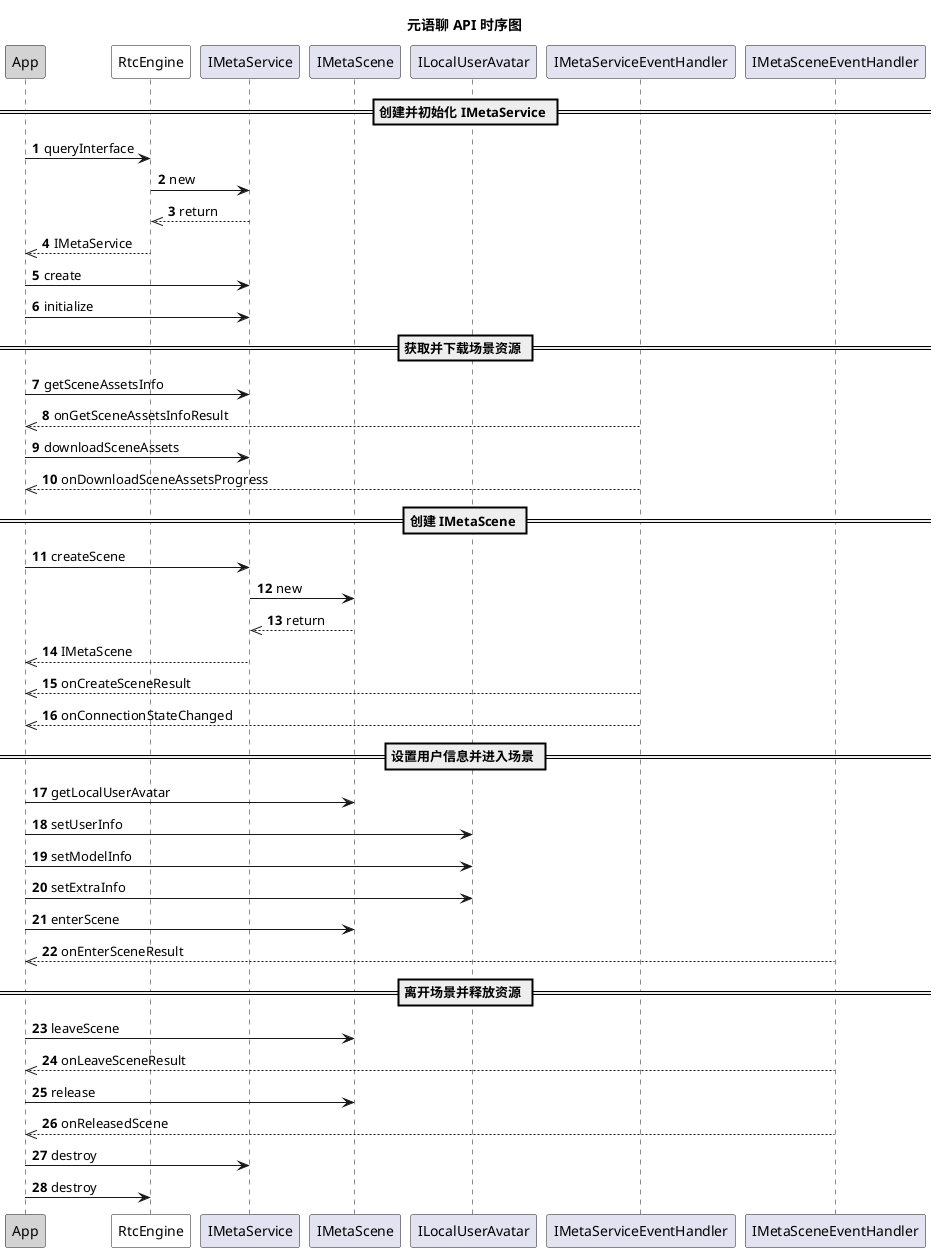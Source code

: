 @startuml
autonumber
title 元语聊 API 时序图
participant "App" as app #LightGrey
participant "RtcEngine" as rtc #White
participant "IMetaService" as service
participant "IMetaScene" as scene
participant "ILocalUserAvatar" as avatar
participant "IMetaServiceEventHandler" as serviceevent
participant "IMetaSceneEventHandler" as sceneevent
== 创建并初始化 IMetaService ==
app -> rtc: queryInterface
rtc -> service: new
service -->> rtc: return
rtc -->> app: IMetaService
app -> service: create
app -> service: initialize
== 获取并下载场景资源 ==
app -> service: getSceneAssetsInfo
serviceevent -->> app: onGetSceneAssetsInfoResult
app -> service: downloadSceneAssets
serviceevent -->> app: onDownloadSceneAssetsProgress
== 创建 IMetaScene ==
app -> service: createScene
service -> scene: new
scene -->> service: return
service -->> app: IMetaScene
serviceevent -->> app: onCreateSceneResult
serviceevent -->> app: onConnectionStateChanged
== 设置用户信息并进入场景 ==
app -> scene: getLocalUserAvatar
app -> avatar: setUserInfo
app -> avatar: setModelInfo
app -> avatar: setExtraInfo
app -> scene: enterScene
sceneevent -->> app: onEnterSceneResult
== 离开场景并释放资源 ==
app -> scene: leaveScene
sceneevent -->> app: onLeaveSceneResult
app -> scene: release
sceneevent -->> app: onReleasedScene
app -> service: destroy
app -> rtc: destroy
@enduml
